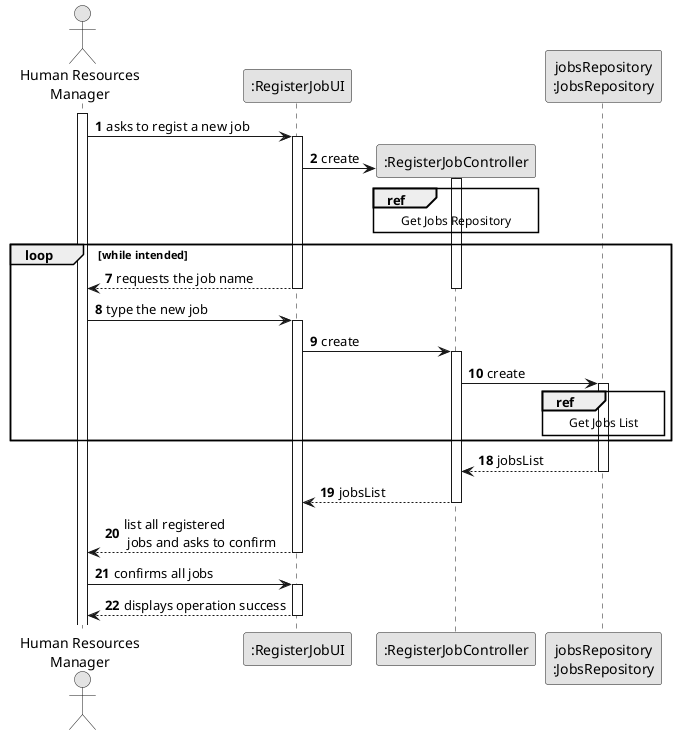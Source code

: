 @startuml
skinparam monochrome true
skinparam packageStyle rectangle
skinparam shadowing false

actor "Human Resources\nManager" as HRM
participant ":RegisterJobUI" as UI
participant ":RegisterJobController" as CTRL
participant "jobsRepository\n:JobsRepository" as JobsRepository

autonumber 1

activate HRM

    HRM -> UI : asks to regist a new job
activate UI

    UI -> CTRL** : create

activate CTRL

ref over CTRL
    Get Jobs Repository
end ref

deactivate CTRL

loop while intended

    autonumber 7
        UI --> HRM : requests the job name
    deactivate CTRL
    deactivate UI


    HRM -> UI : type the new job
    activate UI
        UI -> CTRL: create
    activate CTRL

        CTRL -> JobsRepository : create
    activate JobsRepository

    ref over JobsRepository
        Get Jobs List
    end ref

end

autonumber 18

JobsRepository --> CTRL : jobsList
deactivate JobsRepository

CTRL --> UI : jobsList
deactivate CTRL

UI --> HRM : list all registered\n jobs and asks to confirm

deactivate CTRL
deactivate UI

HRM -> UI : confirms all jobs
activate UI

UI --> HRM : displays operation success
deactivate UI


@enduml